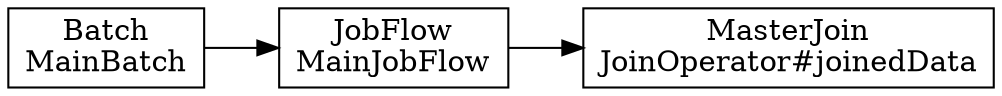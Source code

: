 digraph {
    rankdir = LR;
    "18bc3455-5034-431f-b1c1-9114407c9c46" [shape=box, label="Batch\nMainBatch"];
    "33b8c435-92f3-43d3-b78e-cbb01b03fc20" [shape=box, label="JobFlow\nMainJobFlow"];
    "eedbf321-4f51-4fce-b82b-b2b7154f0d2b" [shape=box, label="MasterJoin\nJoinOperator#joinedData"];
    "33b8c435-92f3-43d3-b78e-cbb01b03fc20" -> "eedbf321-4f51-4fce-b82b-b2b7154f0d2b";
    "18bc3455-5034-431f-b1c1-9114407c9c46" -> "33b8c435-92f3-43d3-b78e-cbb01b03fc20";
}
